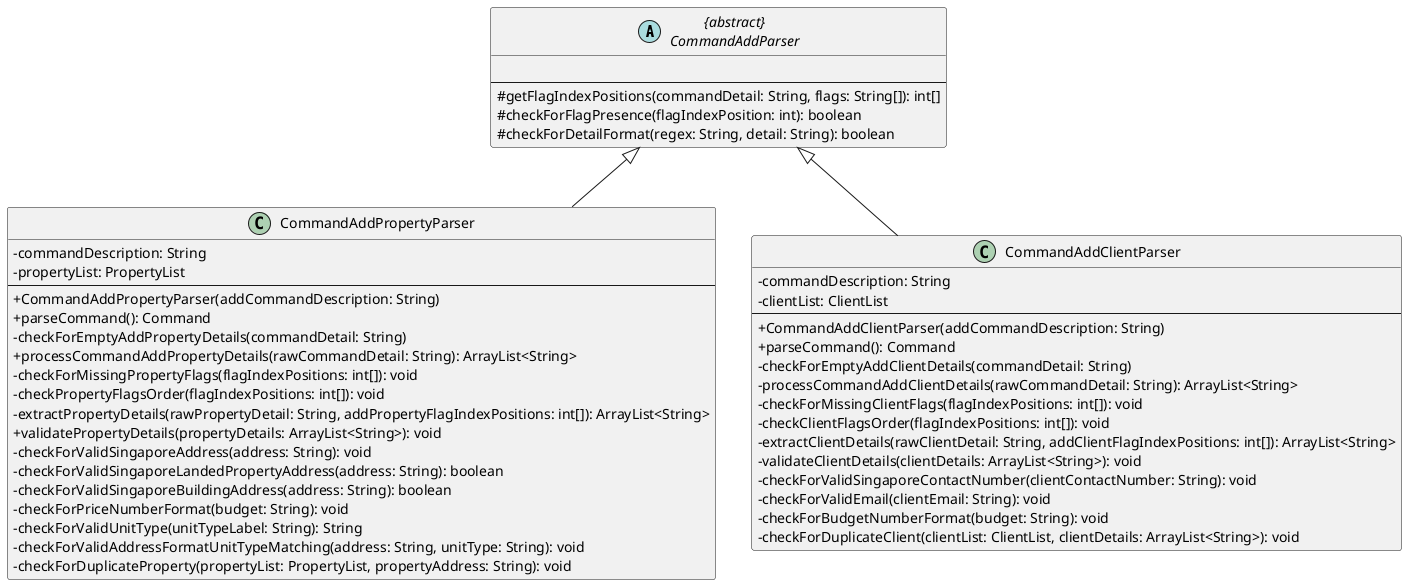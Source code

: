 @startuml


abstract class "{abstract}\nCommandAddParser" as CommandAddParser
class CommandAddPropertyParser
class CommandAddClientParser

CommandAddParser <|-- CommandAddPropertyParser
CommandAddParser <|-- CommandAddClientParser

skinparam classAttributeIconSize 0
abstract class CommandAddParser {

--
# getFlagIndexPositions(commandDetail: String, flags: String[]): int[]
# checkForFlagPresence(flagIndexPosition: int): boolean
# checkForDetailFormat(regex: String, detail: String): boolean
}

skinparam classAttributeIconSize 0
class CommandAddPropertyParser {
- commandDescription: String
- propertyList: PropertyList
--
+ CommandAddPropertyParser(addCommandDescription: String)
+ parseCommand(): Command
- checkForEmptyAddPropertyDetails(commandDetail: String)
+ processCommandAddPropertyDetails(rawCommandDetail: String): ArrayList<String>
- checkForMissingPropertyFlags(flagIndexPositions: int[]): void
- checkPropertyFlagsOrder(flagIndexPositions: int[]): void
- extractPropertyDetails(rawPropertyDetail: String, addPropertyFlagIndexPositions: int[]): ArrayList<String>
+ validatePropertyDetails(propertyDetails: ArrayList<String>): void
- checkForValidSingaporeAddress(address: String): void
- checkForValidSingaporeLandedPropertyAddress(address: String): boolean
- checkForValidSingaporeBuildingAddress(address: String): boolean
- checkForPriceNumberFormat(budget: String): void
- checkForValidUnitType(unitTypeLabel: String): String
- checkForValidAddressFormatUnitTypeMatching(address: String, unitType: String): void
- checkForDuplicateProperty(propertyList: PropertyList, propertyAddress: String): void
}

skinparam classAttributeIconSize 0
class CommandAddClientParser {
- commandDescription: String
- clientList: ClientList
--
+ CommandAddClientParser(addCommandDescription: String)
+ parseCommand(): Command
- checkForEmptyAddClientDetails(commandDetail: String)
- processCommandAddClientDetails(rawCommandDetail: String): ArrayList<String>
- checkForMissingClientFlags(flagIndexPositions: int[]): void
- checkClientFlagsOrder(flagIndexPositions: int[]): void
- extractClientDetails(rawClientDetail: String, addClientFlagIndexPositions: int[]): ArrayList<String>
- validateClientDetails(clientDetails: ArrayList<String>): void
- checkForValidSingaporeContactNumber(clientContactNumber: String): void
- checkForValidEmail(clientEmail: String): void
- checkForBudgetNumberFormat(budget: String): void
- checkForDuplicateClient(clientList: ClientList, clientDetails: ArrayList<String>): void
}


@enduml